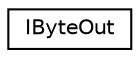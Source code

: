 digraph "Graphical Class Hierarchy"
{
 // LATEX_PDF_SIZE
  edge [fontname="Helvetica",fontsize="10",labelfontname="Helvetica",labelfontsize="10"];
  node [fontname="Helvetica",fontsize="10",shape=record];
  rankdir="LR";
  Node0 [label="IByteOut",height=0.2,width=0.4,color="black", fillcolor="white", style="filled",URL="$struct_i_byte_out.html",tooltip=" "];
}
